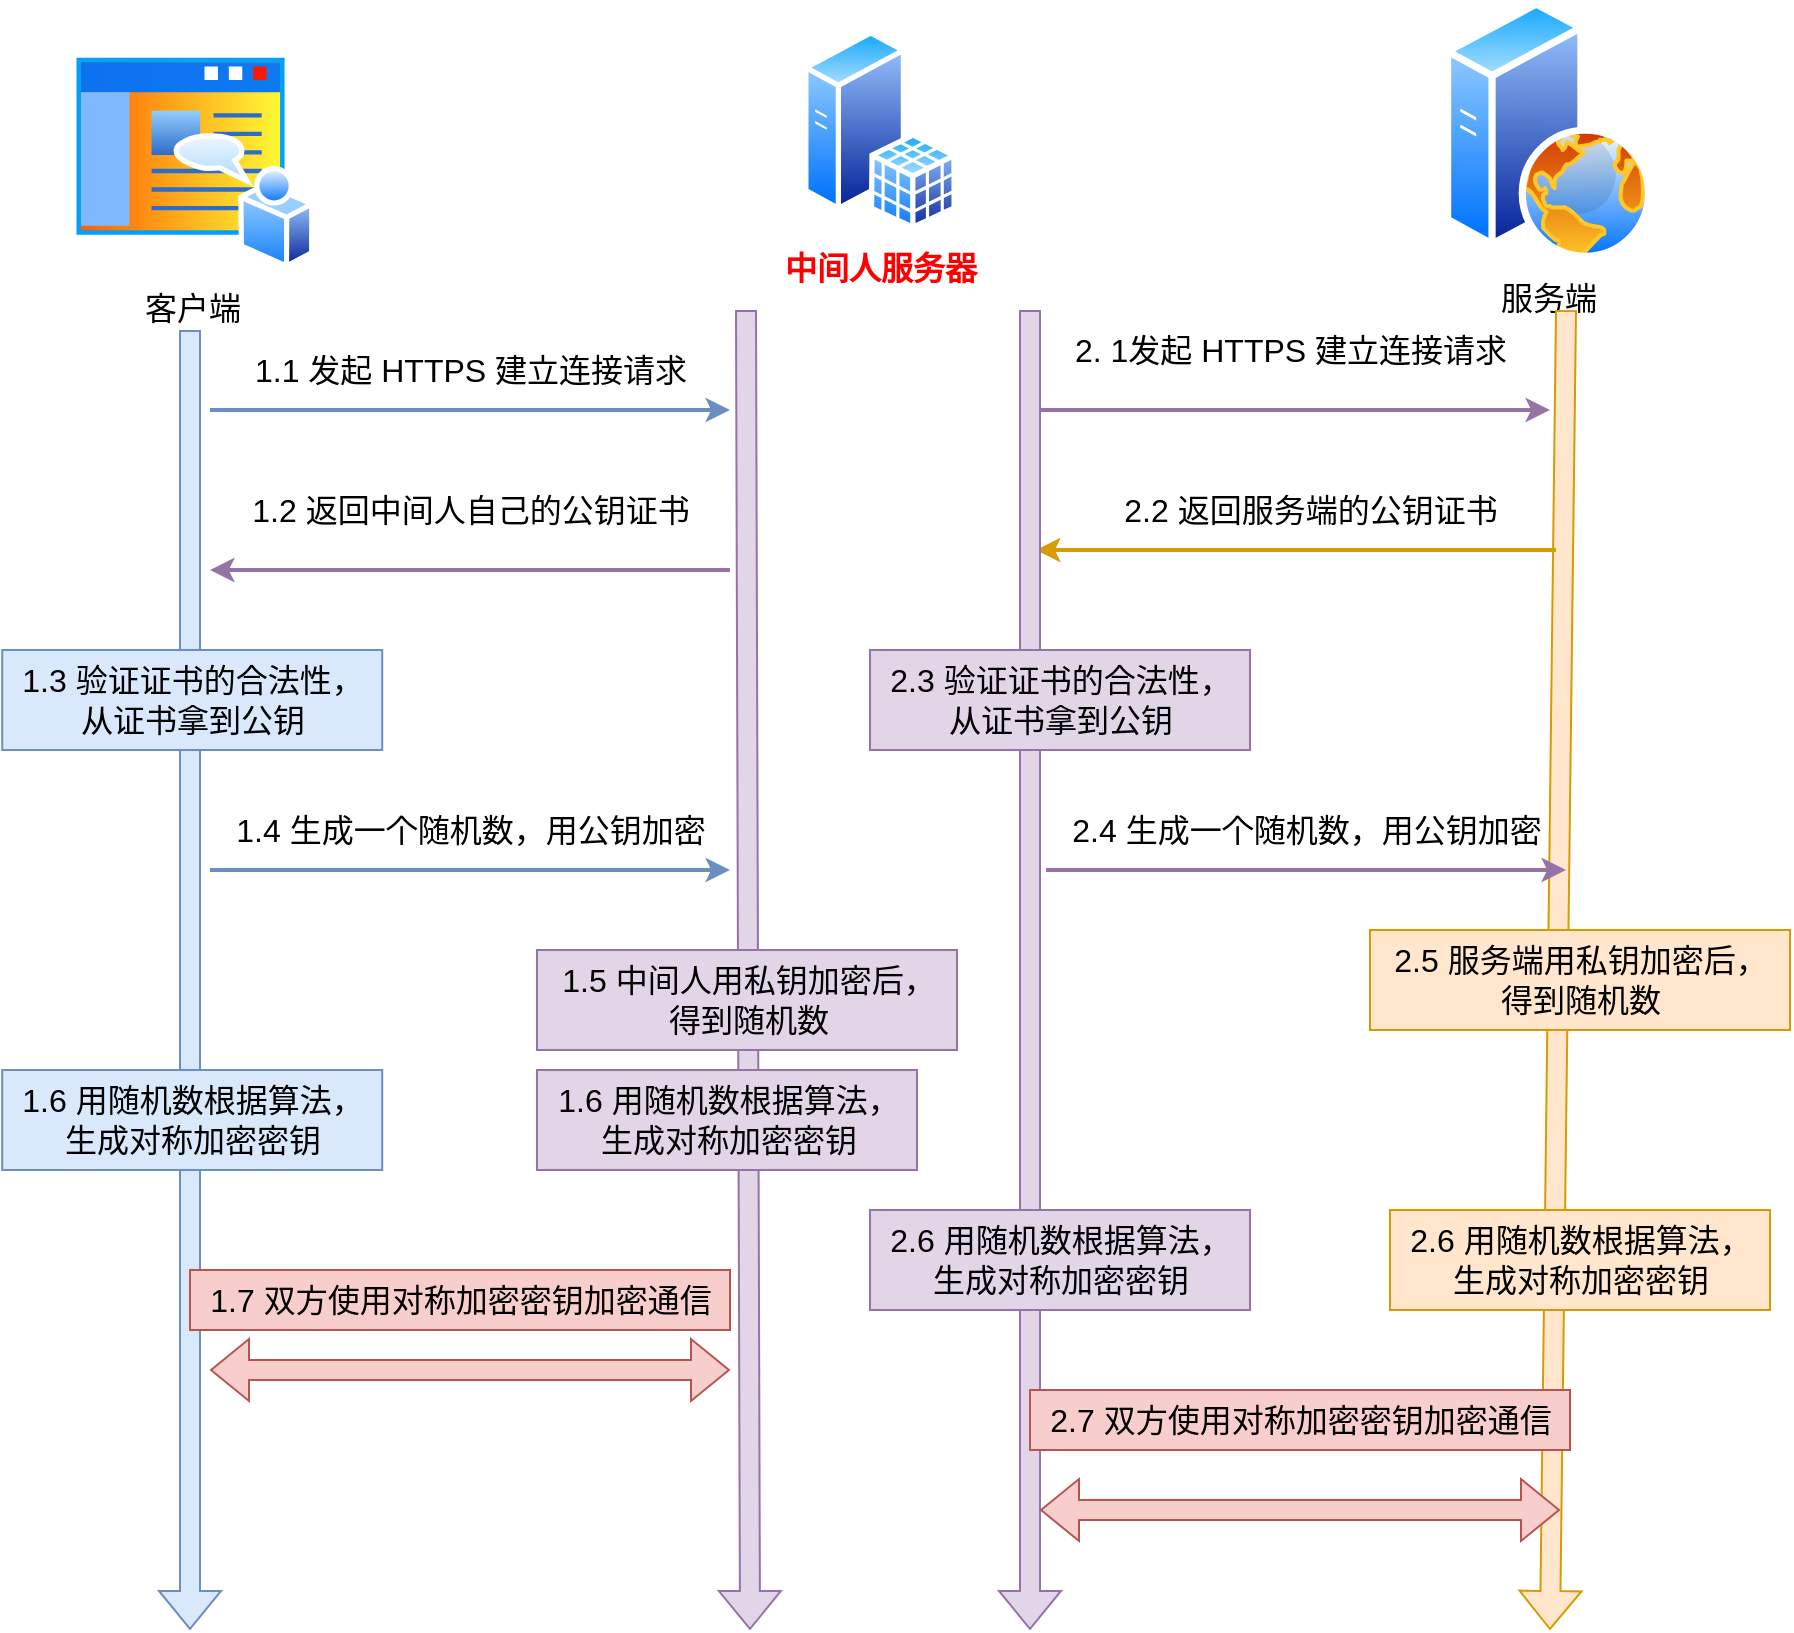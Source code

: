<mxfile version="20.2.4" type="github">
  <diagram id="VRfGfUh_BewFmD2BUOxz" name="第 1 页">
    <mxGraphModel dx="1074" dy="648" grid="1" gridSize="10" guides="1" tooltips="1" connect="1" arrows="1" fold="1" page="1" pageScale="1" pageWidth="827" pageHeight="1169" math="0" shadow="0">
      <root>
        <mxCell id="0" />
        <mxCell id="1" parent="0" />
        <mxCell id="LYocZ-cEpQhHaqbw6zhM-1" value="服务端" style="aspect=fixed;perimeter=ellipsePerimeter;html=1;align=center;shadow=0;dashed=0;spacingTop=3;image;image=img/lib/active_directory/web_server.svg;fontSize=16;" vertex="1" parent="1">
          <mxGeometry x="827" y="165" width="104" height="130" as="geometry" />
        </mxCell>
        <mxCell id="LYocZ-cEpQhHaqbw6zhM-2" value="客户端" style="aspect=fixed;perimeter=ellipsePerimeter;html=1;align=center;shadow=0;dashed=0;spacingTop=3;image;image=img/lib/active_directory/home_page.svg;fontSize=16;" vertex="1" parent="1">
          <mxGeometry x="140" y="190" width="122.22" height="110" as="geometry" />
        </mxCell>
        <mxCell id="LYocZ-cEpQhHaqbw6zhM-6" value="&lt;font color=&quot;#ff0000&quot;&gt;&lt;b&gt;中间人服务器&lt;/b&gt;&lt;/font&gt;" style="aspect=fixed;perimeter=ellipsePerimeter;html=1;align=center;shadow=0;dashed=0;spacingTop=3;image;image=img/lib/active_directory/sql_server.svg;fontSize=16;" vertex="1" parent="1">
          <mxGeometry x="506.5" y="180" width="77" height="100" as="geometry" />
        </mxCell>
        <mxCell id="LYocZ-cEpQhHaqbw6zhM-8" value="" style="shape=flexArrow;endArrow=classic;html=1;rounded=0;fontSize=16;fillColor=#dae8fc;strokeColor=#6c8ebf;" edge="1" parent="1">
          <mxGeometry width="50" height="50" relative="1" as="geometry">
            <mxPoint x="200" y="330" as="sourcePoint" />
            <mxPoint x="200" y="980" as="targetPoint" />
          </mxGeometry>
        </mxCell>
        <mxCell id="LYocZ-cEpQhHaqbw6zhM-11" value="" style="shape=flexArrow;endArrow=classic;html=1;rounded=0;fontSize=16;fillColor=#ffe6cc;strokeColor=#d79b00;" edge="1" parent="1">
          <mxGeometry width="50" height="50" relative="1" as="geometry">
            <mxPoint x="888" y="320" as="sourcePoint" />
            <mxPoint x="880" y="980" as="targetPoint" />
          </mxGeometry>
        </mxCell>
        <mxCell id="LYocZ-cEpQhHaqbw6zhM-12" value="1.1 发起 HTTPS 建立连接请求" style="endArrow=classic;html=1;rounded=0;fontSize=16;fillColor=#dae8fc;strokeColor=#6c8ebf;strokeWidth=2;" edge="1" parent="1">
          <mxGeometry y="20" width="50" height="50" relative="1" as="geometry">
            <mxPoint x="210" y="370" as="sourcePoint" />
            <mxPoint x="470" y="370" as="targetPoint" />
            <mxPoint as="offset" />
          </mxGeometry>
        </mxCell>
        <mxCell id="LYocZ-cEpQhHaqbw6zhM-13" value="2. 1发起 HTTPS 建立连接请求" style="endArrow=classic;html=1;rounded=0;fontSize=16;strokeWidth=2;fillColor=#e1d5e7;strokeColor=#9673a6;" edge="1" parent="1">
          <mxGeometry y="30" width="50" height="50" relative="1" as="geometry">
            <mxPoint x="620" y="370" as="sourcePoint" />
            <mxPoint x="880" y="370" as="targetPoint" />
            <mxPoint as="offset" />
          </mxGeometry>
        </mxCell>
        <mxCell id="LYocZ-cEpQhHaqbw6zhM-14" value="1.2 返回中间人自己的公钥证书" style="endArrow=classic;html=1;rounded=0;fontSize=16;fillColor=#e1d5e7;strokeColor=#9673a6;strokeWidth=2;" edge="1" parent="1">
          <mxGeometry y="-30" width="50" height="50" relative="1" as="geometry">
            <mxPoint x="470" y="450" as="sourcePoint" />
            <mxPoint x="210" y="450" as="targetPoint" />
            <mxPoint as="offset" />
          </mxGeometry>
        </mxCell>
        <mxCell id="LYocZ-cEpQhHaqbw6zhM-15" value="2.2 返回服务端的公钥证书" style="endArrow=classic;html=1;rounded=0;fontSize=16;fillColor=#ffe6cc;strokeColor=#d79b00;strokeWidth=2;" edge="1" parent="1">
          <mxGeometry x="-0.054" y="-20" width="50" height="50" relative="1" as="geometry">
            <mxPoint x="883" y="440" as="sourcePoint" />
            <mxPoint x="623" y="440" as="targetPoint" />
            <mxPoint as="offset" />
          </mxGeometry>
        </mxCell>
        <mxCell id="LYocZ-cEpQhHaqbw6zhM-17" value="1.3 验证证书的合法性，&lt;br&gt;从证书拿到公钥" style="text;html=1;align=center;verticalAlign=middle;resizable=0;points=[];autosize=1;strokeColor=#6c8ebf;fillColor=#dae8fc;fontSize=16;" vertex="1" parent="1">
          <mxGeometry x="106.11" y="490" width="190" height="50" as="geometry" />
        </mxCell>
        <mxCell id="LYocZ-cEpQhHaqbw6zhM-10" value="" style="shape=flexArrow;endArrow=classic;html=1;rounded=0;fontSize=16;fillColor=#e1d5e7;strokeColor=#9673a6;" edge="1" parent="1">
          <mxGeometry width="50" height="50" relative="1" as="geometry">
            <mxPoint x="478" y="320" as="sourcePoint" />
            <mxPoint x="480" y="980" as="targetPoint" />
          </mxGeometry>
        </mxCell>
        <mxCell id="LYocZ-cEpQhHaqbw6zhM-18" value="1.5 中间人用私钥加密后，&lt;br&gt;得到随机数" style="text;html=1;align=center;verticalAlign=middle;resizable=0;points=[];autosize=1;strokeColor=#9673a6;fillColor=#e1d5e7;fontSize=16;" vertex="1" parent="1">
          <mxGeometry x="373.5" y="640" width="210" height="50" as="geometry" />
        </mxCell>
        <mxCell id="LYocZ-cEpQhHaqbw6zhM-21" value="1.4 生成一个随机数，用公钥加密" style="endArrow=classic;html=1;rounded=0;fontSize=16;fillColor=#dae8fc;strokeColor=#6c8ebf;strokeWidth=2;" edge="1" parent="1">
          <mxGeometry y="20" width="50" height="50" relative="1" as="geometry">
            <mxPoint x="210" y="600" as="sourcePoint" />
            <mxPoint x="470" y="600" as="targetPoint" />
            <mxPoint as="offset" />
          </mxGeometry>
        </mxCell>
        <mxCell id="LYocZ-cEpQhHaqbw6zhM-23" value="1.6 用随机数根据算法，&lt;br&gt;生成对称加密密钥" style="text;html=1;align=center;verticalAlign=middle;resizable=0;points=[];autosize=1;strokeColor=#6c8ebf;fillColor=#dae8fc;fontSize=16;" vertex="1" parent="1">
          <mxGeometry x="106.11" y="700" width="190" height="50" as="geometry" />
        </mxCell>
        <mxCell id="LYocZ-cEpQhHaqbw6zhM-24" value="1.6 用随机数根据算法，&lt;br&gt;生成对称加密密钥" style="text;html=1;align=center;verticalAlign=middle;resizable=0;points=[];autosize=1;strokeColor=#9673a6;fillColor=#e1d5e7;fontSize=16;" vertex="1" parent="1">
          <mxGeometry x="373.5" y="700" width="190" height="50" as="geometry" />
        </mxCell>
        <mxCell id="LYocZ-cEpQhHaqbw6zhM-25" value="" style="shape=flexArrow;endArrow=classic;startArrow=classic;html=1;rounded=0;fontSize=16;fillColor=#f8cecc;strokeColor=#b85450;" edge="1" parent="1">
          <mxGeometry width="100" height="100" relative="1" as="geometry">
            <mxPoint x="210" y="850" as="sourcePoint" />
            <mxPoint x="470" y="850" as="targetPoint" />
          </mxGeometry>
        </mxCell>
        <mxCell id="LYocZ-cEpQhHaqbw6zhM-26" value="1.7 双方使用对称加密密钥加密通信" style="text;html=1;align=center;verticalAlign=middle;resizable=0;points=[];autosize=1;strokeColor=#b85450;fillColor=#f8cecc;fontSize=16;" vertex="1" parent="1">
          <mxGeometry x="200" y="800" width="270" height="30" as="geometry" />
        </mxCell>
        <mxCell id="LYocZ-cEpQhHaqbw6zhM-32" value="" style="shape=flexArrow;endArrow=classic;html=1;rounded=0;fontSize=16;fillColor=#e1d5e7;strokeColor=#9673a6;" edge="1" parent="1">
          <mxGeometry width="50" height="50" relative="1" as="geometry">
            <mxPoint x="620" y="320" as="sourcePoint" />
            <mxPoint x="620" y="980" as="targetPoint" />
          </mxGeometry>
        </mxCell>
        <mxCell id="LYocZ-cEpQhHaqbw6zhM-33" value="2.3 验证证书的合法性，&lt;br&gt;从证书拿到公钥" style="text;html=1;align=center;verticalAlign=middle;resizable=0;points=[];autosize=1;strokeColor=#9673a6;fillColor=#e1d5e7;fontSize=16;" vertex="1" parent="1">
          <mxGeometry x="540" y="490" width="190" height="50" as="geometry" />
        </mxCell>
        <mxCell id="LYocZ-cEpQhHaqbw6zhM-34" value="2.4 生成一个随机数，用公钥加密" style="endArrow=classic;html=1;rounded=0;fontSize=16;fillColor=#e1d5e7;strokeColor=#9673a6;strokeWidth=2;" edge="1" parent="1">
          <mxGeometry y="20" width="50" height="50" relative="1" as="geometry">
            <mxPoint x="628" y="600" as="sourcePoint" />
            <mxPoint x="888" y="600" as="targetPoint" />
            <mxPoint as="offset" />
          </mxGeometry>
        </mxCell>
        <mxCell id="LYocZ-cEpQhHaqbw6zhM-35" value="2.5 服务端用私钥加密后，&lt;br&gt;得到随机数" style="text;html=1;align=center;verticalAlign=middle;resizable=0;points=[];autosize=1;strokeColor=#d79b00;fillColor=#ffe6cc;fontSize=16;" vertex="1" parent="1">
          <mxGeometry x="790" y="630" width="210" height="50" as="geometry" />
        </mxCell>
        <mxCell id="LYocZ-cEpQhHaqbw6zhM-36" value="2.6 用随机数根据算法，&lt;br&gt;生成对称加密密钥" style="text;html=1;align=center;verticalAlign=middle;resizable=0;points=[];autosize=1;strokeColor=#d79b00;fillColor=#ffe6cc;fontSize=16;" vertex="1" parent="1">
          <mxGeometry x="800" y="770" width="190" height="50" as="geometry" />
        </mxCell>
        <mxCell id="LYocZ-cEpQhHaqbw6zhM-38" value="2.6 用随机数根据算法，&lt;br&gt;生成对称加密密钥" style="text;html=1;align=center;verticalAlign=middle;resizable=0;points=[];autosize=1;strokeColor=#9673a6;fillColor=#e1d5e7;fontSize=16;" vertex="1" parent="1">
          <mxGeometry x="540" y="770" width="190" height="50" as="geometry" />
        </mxCell>
        <mxCell id="LYocZ-cEpQhHaqbw6zhM-39" value="" style="shape=flexArrow;endArrow=classic;startArrow=classic;html=1;rounded=0;fontSize=16;fillColor=#f8cecc;strokeColor=#b85450;" edge="1" parent="1">
          <mxGeometry width="100" height="100" relative="1" as="geometry">
            <mxPoint x="625" y="920" as="sourcePoint" />
            <mxPoint x="885" y="920" as="targetPoint" />
          </mxGeometry>
        </mxCell>
        <mxCell id="LYocZ-cEpQhHaqbw6zhM-40" value="2.7 双方使用对称加密密钥加密通信" style="text;html=1;align=center;verticalAlign=middle;resizable=0;points=[];autosize=1;strokeColor=#b85450;fillColor=#f8cecc;fontSize=16;" vertex="1" parent="1">
          <mxGeometry x="620" y="860" width="270" height="30" as="geometry" />
        </mxCell>
      </root>
    </mxGraphModel>
  </diagram>
</mxfile>
